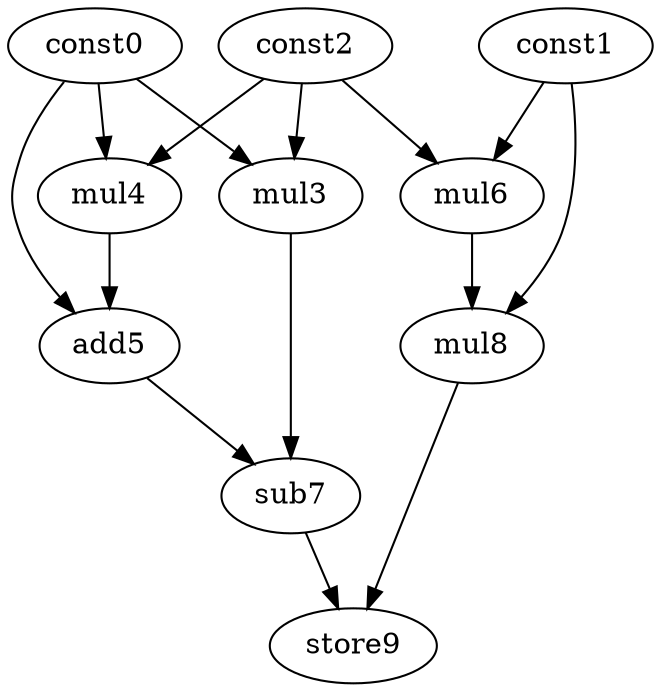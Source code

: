 digraph G { 
const0[opcode=const]; 
const1[opcode=const]; 
const2[opcode=const]; 
mul3[opcode=mul]; 
mul4[opcode=mul]; 
add5[opcode=add]; 
mul6[opcode=mul]; 
sub7[opcode=sub]; 
mul8[opcode=mul]; 
store9[opcode=store]; 
const0->mul3[operand=0];
const2->mul3[operand=1];
const0->mul4[operand=0];
const2->mul4[operand=1];
const1->mul6[operand=0];
const2->mul6[operand=1];
const0->add5[operand=0];
mul4->add5[operand=1];
const1->mul8[operand=0];
mul6->mul8[operand=1];
mul3->sub7[operand=0];
add5->sub7[operand=1];
mul8->store9[operand=0];
sub7->store9[operand=1];
}
